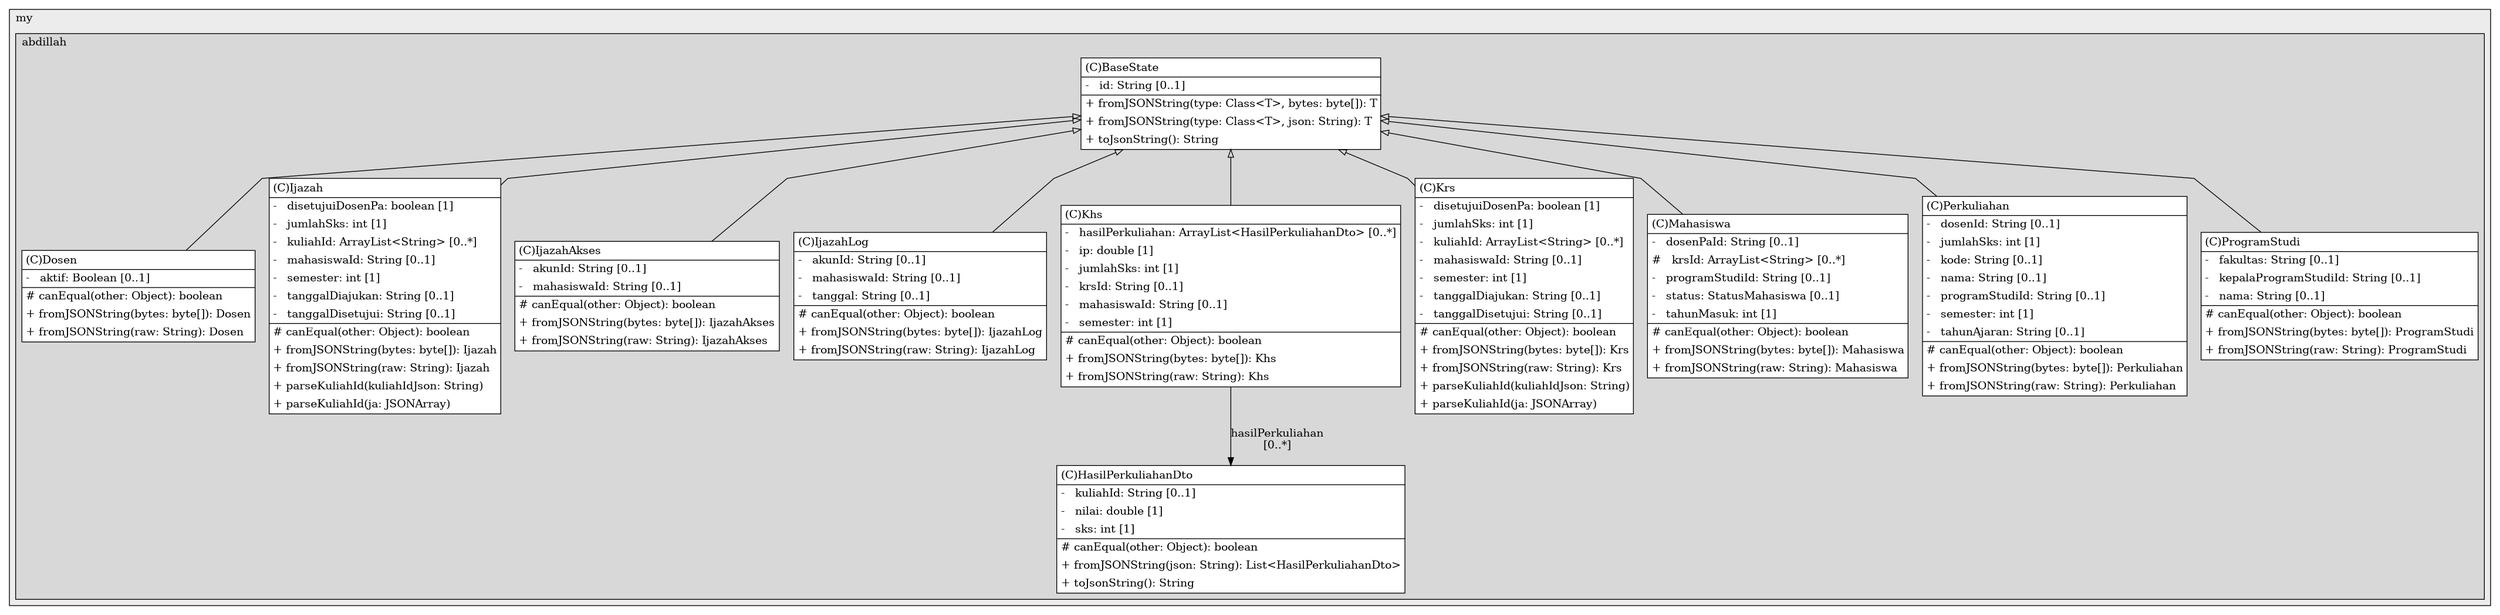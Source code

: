 @startuml

/' diagram meta data start
config=StructureConfiguration;
{
  "projectClassification": {
    "searchMode": "OpenProject", // OpenProject, AllProjects
    "includedProjects": "",
    "pathEndKeywords": "*.impl",
    "isClientPath": "",
    "isClientName": "",
    "isTestPath": "",
    "isTestName": "",
    "isMappingPath": "",
    "isMappingName": "",
    "isDataAccessPath": "",
    "isDataAccessName": "",
    "isDataStructurePath": "",
    "isDataStructureName": "",
    "isInterfaceStructuresPath": "",
    "isInterfaceStructuresName": "",
    "isEntryPointPath": "",
    "isEntryPointName": ""
  },
  "graphRestriction": {
    "classPackageExcludeFilter": "",
    "classPackageIncludeFilter": "",
    "classNameExcludeFilter": "",
    "classNameIncludeFilter": "",
    "methodNameExcludeFilter": "",
    "methodNameIncludeFilter": "",
    "removeByInheritance": "", // inheritance/annotation based filtering is done in a second step
    "removeByAnnotation": "",
    "removeByClassPackage": "", // cleanup the graph after inheritance/annotation based filtering is done
    "removeByClassName": "",
    "cutMappings": false,
    "cutEnum": true,
    "cutTests": true,
    "cutClient": true,
    "cutDataAccess": true,
    "cutInterfaceStructures": true,
    "cutDataStructures": true,
    "cutGetterAndSetter": true,
    "cutConstructors": true
  },
  "graphTraversal": {
    "forwardDepth": 3,
    "backwardDepth": 3,
    "classPackageExcludeFilter": "",
    "classPackageIncludeFilter": "",
    "classNameExcludeFilter": "",
    "classNameIncludeFilter": "",
    "methodNameExcludeFilter": "",
    "methodNameIncludeFilter": "",
    "hideMappings": false,
    "hideDataStructures": false,
    "hidePrivateMethods": true,
    "hideInterfaceCalls": true, // indirection: implementation -> interface (is hidden) -> implementation
    "onlyShowApplicationEntryPoints": false // root node is included
  },
  "details": {
    "aggregation": "GroupByClass", // ByClass, GroupByClass, None
    "showClassGenericTypes": true,
    "showMethods": true,
    "showMethodParameterNames": true,
    "showMethodParameterTypes": true,
    "showMethodReturnType": true,
    "showPackageLevels": 2,
    "showDetailedClassStructure": true
  },
  "rootClass": "id.my.abdillah.skripsi.contract.state.Mahasiswa"
}
diagram meta data end '/



digraph g {
    rankdir="TB"
    splines=polyline
    

'nodes 
subgraph cluster_3500 { 
   	label=my
	labeljust=l
	fillcolor="#ececec"
	style=filled
   
   subgraph cluster_847892209 { 
   	label=abdillah
	labeljust=l
	fillcolor="#d8d8d8"
	style=filled
   
   BaseState644628706[
	label=<<TABLE BORDER="1" CELLBORDER="0" CELLPADDING="4" CELLSPACING="0">
<TR><TD ALIGN="LEFT" >(C)BaseState</TD></TR>
<HR/>
<TR><TD ALIGN="LEFT" >-   id: String [0..1]</TD></TR>
<HR/>
<TR><TD ALIGN="LEFT" >+ fromJSONString(type: Class&lt;T&gt;, bytes: byte[]): T</TD></TR>
<TR><TD ALIGN="LEFT" >+ fromJSONString(type: Class&lt;T&gt;, json: String): T</TD></TR>
<TR><TD ALIGN="LEFT" >+ toJsonString(): String</TD></TR>
</TABLE>>
	style=filled
	margin=0
	shape=plaintext
	fillcolor="#FFFFFF"
];

Dosen644628706[
	label=<<TABLE BORDER="1" CELLBORDER="0" CELLPADDING="4" CELLSPACING="0">
<TR><TD ALIGN="LEFT" >(C)Dosen</TD></TR>
<HR/>
<TR><TD ALIGN="LEFT" >-   aktif: Boolean [0..1]</TD></TR>
<HR/>
<TR><TD ALIGN="LEFT" ># canEqual(other: Object): boolean</TD></TR>
<TR><TD ALIGN="LEFT" >+ fromJSONString(bytes: byte[]): Dosen</TD></TR>
<TR><TD ALIGN="LEFT" >+ fromJSONString(raw: String): Dosen</TD></TR>
</TABLE>>
	style=filled
	margin=0
	shape=plaintext
	fillcolor="#FFFFFF"
];

HasilPerkuliahanDto1640906836[
	label=<<TABLE BORDER="1" CELLBORDER="0" CELLPADDING="4" CELLSPACING="0">
<TR><TD ALIGN="LEFT" >(C)HasilPerkuliahanDto</TD></TR>
<HR/>
<TR><TD ALIGN="LEFT" >-   kuliahId: String [0..1]</TD></TR>
<TR><TD ALIGN="LEFT" >-   nilai: double [1]</TD></TR>
<TR><TD ALIGN="LEFT" >-   sks: int [1]</TD></TR>
<HR/>
<TR><TD ALIGN="LEFT" ># canEqual(other: Object): boolean</TD></TR>
<TR><TD ALIGN="LEFT" >+ fromJSONString(json: String): List&lt;HasilPerkuliahanDto&gt;</TD></TR>
<TR><TD ALIGN="LEFT" >+ toJsonString(): String</TD></TR>
</TABLE>>
	style=filled
	margin=0
	shape=plaintext
	fillcolor="#FFFFFF"
];

Ijazah644628706[
	label=<<TABLE BORDER="1" CELLBORDER="0" CELLPADDING="4" CELLSPACING="0">
<TR><TD ALIGN="LEFT" >(C)Ijazah</TD></TR>
<HR/>
<TR><TD ALIGN="LEFT" >-   disetujuiDosenPa: boolean [1]</TD></TR>
<TR><TD ALIGN="LEFT" >-   jumlahSks: int [1]</TD></TR>
<TR><TD ALIGN="LEFT" >-   kuliahId: ArrayList&lt;String&gt; [0..*]</TD></TR>
<TR><TD ALIGN="LEFT" >-   mahasiswaId: String [0..1]</TD></TR>
<TR><TD ALIGN="LEFT" >-   semester: int [1]</TD></TR>
<TR><TD ALIGN="LEFT" >-   tanggalDiajukan: String [0..1]</TD></TR>
<TR><TD ALIGN="LEFT" >-   tanggalDisetujui: String [0..1]</TD></TR>
<HR/>
<TR><TD ALIGN="LEFT" ># canEqual(other: Object): boolean</TD></TR>
<TR><TD ALIGN="LEFT" >+ fromJSONString(bytes: byte[]): Ijazah</TD></TR>
<TR><TD ALIGN="LEFT" >+ fromJSONString(raw: String): Ijazah</TD></TR>
<TR><TD ALIGN="LEFT" >+ parseKuliahId(kuliahIdJson: String)</TD></TR>
<TR><TD ALIGN="LEFT" >+ parseKuliahId(ja: JSONArray)</TD></TR>
</TABLE>>
	style=filled
	margin=0
	shape=plaintext
	fillcolor="#FFFFFF"
];

IjazahAkses644628706[
	label=<<TABLE BORDER="1" CELLBORDER="0" CELLPADDING="4" CELLSPACING="0">
<TR><TD ALIGN="LEFT" >(C)IjazahAkses</TD></TR>
<HR/>
<TR><TD ALIGN="LEFT" >-   akunId: String [0..1]</TD></TR>
<TR><TD ALIGN="LEFT" >-   mahasiswaId: String [0..1]</TD></TR>
<HR/>
<TR><TD ALIGN="LEFT" ># canEqual(other: Object): boolean</TD></TR>
<TR><TD ALIGN="LEFT" >+ fromJSONString(bytes: byte[]): IjazahAkses</TD></TR>
<TR><TD ALIGN="LEFT" >+ fromJSONString(raw: String): IjazahAkses</TD></TR>
</TABLE>>
	style=filled
	margin=0
	shape=plaintext
	fillcolor="#FFFFFF"
];

IjazahLog644628706[
	label=<<TABLE BORDER="1" CELLBORDER="0" CELLPADDING="4" CELLSPACING="0">
<TR><TD ALIGN="LEFT" >(C)IjazahLog</TD></TR>
<HR/>
<TR><TD ALIGN="LEFT" >-   akunId: String [0..1]</TD></TR>
<TR><TD ALIGN="LEFT" >-   mahasiswaId: String [0..1]</TD></TR>
<TR><TD ALIGN="LEFT" >-   tanggal: String [0..1]</TD></TR>
<HR/>
<TR><TD ALIGN="LEFT" ># canEqual(other: Object): boolean</TD></TR>
<TR><TD ALIGN="LEFT" >+ fromJSONString(bytes: byte[]): IjazahLog</TD></TR>
<TR><TD ALIGN="LEFT" >+ fromJSONString(raw: String): IjazahLog</TD></TR>
</TABLE>>
	style=filled
	margin=0
	shape=plaintext
	fillcolor="#FFFFFF"
];

Khs644628706[
	label=<<TABLE BORDER="1" CELLBORDER="0" CELLPADDING="4" CELLSPACING="0">
<TR><TD ALIGN="LEFT" >(C)Khs</TD></TR>
<HR/>
<TR><TD ALIGN="LEFT" >-   hasilPerkuliahan: ArrayList&lt;HasilPerkuliahanDto&gt; [0..*]</TD></TR>
<TR><TD ALIGN="LEFT" >-   ip: double [1]</TD></TR>
<TR><TD ALIGN="LEFT" >-   jumlahSks: int [1]</TD></TR>
<TR><TD ALIGN="LEFT" >-   krsId: String [0..1]</TD></TR>
<TR><TD ALIGN="LEFT" >-   mahasiswaId: String [0..1]</TD></TR>
<TR><TD ALIGN="LEFT" >-   semester: int [1]</TD></TR>
<HR/>
<TR><TD ALIGN="LEFT" ># canEqual(other: Object): boolean</TD></TR>
<TR><TD ALIGN="LEFT" >+ fromJSONString(bytes: byte[]): Khs</TD></TR>
<TR><TD ALIGN="LEFT" >+ fromJSONString(raw: String): Khs</TD></TR>
</TABLE>>
	style=filled
	margin=0
	shape=plaintext
	fillcolor="#FFFFFF"
];

Krs644628706[
	label=<<TABLE BORDER="1" CELLBORDER="0" CELLPADDING="4" CELLSPACING="0">
<TR><TD ALIGN="LEFT" >(C)Krs</TD></TR>
<HR/>
<TR><TD ALIGN="LEFT" >-   disetujuiDosenPa: boolean [1]</TD></TR>
<TR><TD ALIGN="LEFT" >-   jumlahSks: int [1]</TD></TR>
<TR><TD ALIGN="LEFT" >-   kuliahId: ArrayList&lt;String&gt; [0..*]</TD></TR>
<TR><TD ALIGN="LEFT" >-   mahasiswaId: String [0..1]</TD></TR>
<TR><TD ALIGN="LEFT" >-   semester: int [1]</TD></TR>
<TR><TD ALIGN="LEFT" >-   tanggalDiajukan: String [0..1]</TD></TR>
<TR><TD ALIGN="LEFT" >-   tanggalDisetujui: String [0..1]</TD></TR>
<HR/>
<TR><TD ALIGN="LEFT" ># canEqual(other: Object): boolean</TD></TR>
<TR><TD ALIGN="LEFT" >+ fromJSONString(bytes: byte[]): Krs</TD></TR>
<TR><TD ALIGN="LEFT" >+ fromJSONString(raw: String): Krs</TD></TR>
<TR><TD ALIGN="LEFT" >+ parseKuliahId(kuliahIdJson: String)</TD></TR>
<TR><TD ALIGN="LEFT" >+ parseKuliahId(ja: JSONArray)</TD></TR>
</TABLE>>
	style=filled
	margin=0
	shape=plaintext
	fillcolor="#FFFFFF"
];

Mahasiswa644628706[
	label=<<TABLE BORDER="1" CELLBORDER="0" CELLPADDING="4" CELLSPACING="0">
<TR><TD ALIGN="LEFT" >(C)Mahasiswa</TD></TR>
<HR/>
<TR><TD ALIGN="LEFT" >-   dosenPaId: String [0..1]</TD></TR>
<TR><TD ALIGN="LEFT" >#   krsId: ArrayList&lt;String&gt; [0..*]</TD></TR>
<TR><TD ALIGN="LEFT" >-   programStudiId: String [0..1]</TD></TR>
<TR><TD ALIGN="LEFT" >-   status: StatusMahasiswa [0..1]</TD></TR>
<TR><TD ALIGN="LEFT" >-   tahunMasuk: int [1]</TD></TR>
<HR/>
<TR><TD ALIGN="LEFT" ># canEqual(other: Object): boolean</TD></TR>
<TR><TD ALIGN="LEFT" >+ fromJSONString(bytes: byte[]): Mahasiswa</TD></TR>
<TR><TD ALIGN="LEFT" >+ fromJSONString(raw: String): Mahasiswa</TD></TR>
</TABLE>>
	style=filled
	margin=0
	shape=plaintext
	fillcolor="#FFFFFF"
];

Perkuliahan644628706[
	label=<<TABLE BORDER="1" CELLBORDER="0" CELLPADDING="4" CELLSPACING="0">
<TR><TD ALIGN="LEFT" >(C)Perkuliahan</TD></TR>
<HR/>
<TR><TD ALIGN="LEFT" >-   dosenId: String [0..1]</TD></TR>
<TR><TD ALIGN="LEFT" >-   jumlahSks: int [1]</TD></TR>
<TR><TD ALIGN="LEFT" >-   kode: String [0..1]</TD></TR>
<TR><TD ALIGN="LEFT" >-   nama: String [0..1]</TD></TR>
<TR><TD ALIGN="LEFT" >-   programStudiId: String [0..1]</TD></TR>
<TR><TD ALIGN="LEFT" >-   semester: int [1]</TD></TR>
<TR><TD ALIGN="LEFT" >-   tahunAjaran: String [0..1]</TD></TR>
<HR/>
<TR><TD ALIGN="LEFT" ># canEqual(other: Object): boolean</TD></TR>
<TR><TD ALIGN="LEFT" >+ fromJSONString(bytes: byte[]): Perkuliahan</TD></TR>
<TR><TD ALIGN="LEFT" >+ fromJSONString(raw: String): Perkuliahan</TD></TR>
</TABLE>>
	style=filled
	margin=0
	shape=plaintext
	fillcolor="#FFFFFF"
];

ProgramStudi644628706[
	label=<<TABLE BORDER="1" CELLBORDER="0" CELLPADDING="4" CELLSPACING="0">
<TR><TD ALIGN="LEFT" >(C)ProgramStudi</TD></TR>
<HR/>
<TR><TD ALIGN="LEFT" >-   fakultas: String [0..1]</TD></TR>
<TR><TD ALIGN="LEFT" >-   kepalaProgramStudiId: String [0..1]</TD></TR>
<TR><TD ALIGN="LEFT" >-   nama: String [0..1]</TD></TR>
<HR/>
<TR><TD ALIGN="LEFT" ># canEqual(other: Object): boolean</TD></TR>
<TR><TD ALIGN="LEFT" >+ fromJSONString(bytes: byte[]): ProgramStudi</TD></TR>
<TR><TD ALIGN="LEFT" >+ fromJSONString(raw: String): ProgramStudi</TD></TR>
</TABLE>>
	style=filled
	margin=0
	shape=plaintext
	fillcolor="#FFFFFF"
];
} 
} 

'edges    
BaseState644628706 -> Dosen644628706[arrowhead=none, arrowtail=empty, dir=both];
BaseState644628706 -> Ijazah644628706[arrowhead=none, arrowtail=empty, dir=both];
BaseState644628706 -> IjazahAkses644628706[arrowhead=none, arrowtail=empty, dir=both];
BaseState644628706 -> IjazahLog644628706[arrowhead=none, arrowtail=empty, dir=both];
BaseState644628706 -> Khs644628706[arrowhead=none, arrowtail=empty, dir=both];
BaseState644628706 -> Krs644628706[arrowhead=none, arrowtail=empty, dir=both];
BaseState644628706 -> Mahasiswa644628706[arrowhead=none, arrowtail=empty, dir=both];
BaseState644628706 -> Perkuliahan644628706[arrowhead=none, arrowtail=empty, dir=both];
BaseState644628706 -> ProgramStudi644628706[arrowhead=none, arrowtail=empty, dir=both];
Khs644628706 -> HasilPerkuliahanDto1640906836[label="hasilPerkuliahan
[0..*]"];
    
}
@enduml